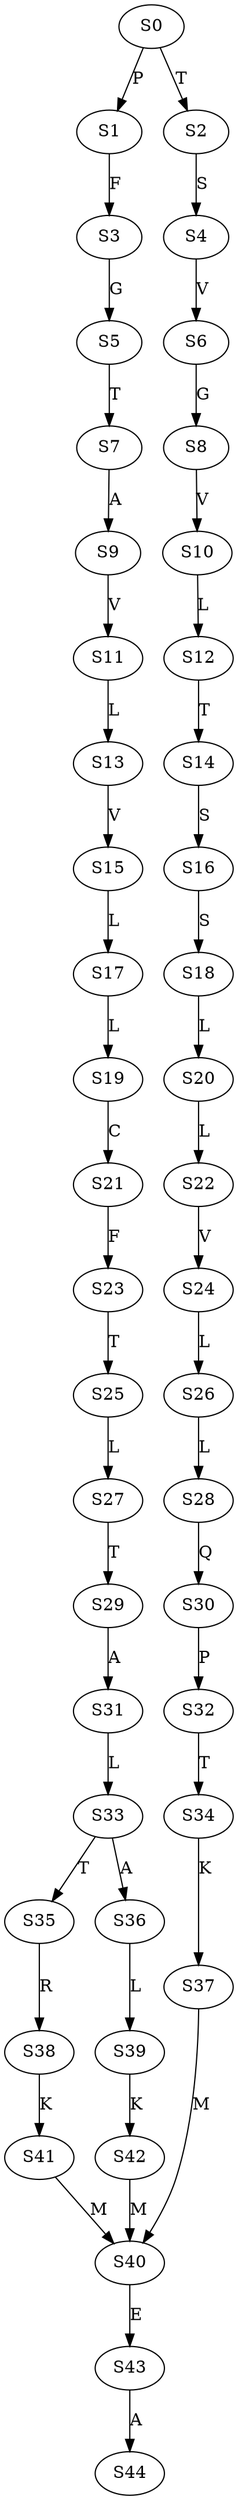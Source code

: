strict digraph  {
	S0 -> S1 [ label = P ];
	S0 -> S2 [ label = T ];
	S1 -> S3 [ label = F ];
	S2 -> S4 [ label = S ];
	S3 -> S5 [ label = G ];
	S4 -> S6 [ label = V ];
	S5 -> S7 [ label = T ];
	S6 -> S8 [ label = G ];
	S7 -> S9 [ label = A ];
	S8 -> S10 [ label = V ];
	S9 -> S11 [ label = V ];
	S10 -> S12 [ label = L ];
	S11 -> S13 [ label = L ];
	S12 -> S14 [ label = T ];
	S13 -> S15 [ label = V ];
	S14 -> S16 [ label = S ];
	S15 -> S17 [ label = L ];
	S16 -> S18 [ label = S ];
	S17 -> S19 [ label = L ];
	S18 -> S20 [ label = L ];
	S19 -> S21 [ label = C ];
	S20 -> S22 [ label = L ];
	S21 -> S23 [ label = F ];
	S22 -> S24 [ label = V ];
	S23 -> S25 [ label = T ];
	S24 -> S26 [ label = L ];
	S25 -> S27 [ label = L ];
	S26 -> S28 [ label = L ];
	S27 -> S29 [ label = T ];
	S28 -> S30 [ label = Q ];
	S29 -> S31 [ label = A ];
	S30 -> S32 [ label = P ];
	S31 -> S33 [ label = L ];
	S32 -> S34 [ label = T ];
	S33 -> S35 [ label = T ];
	S33 -> S36 [ label = A ];
	S34 -> S37 [ label = K ];
	S35 -> S38 [ label = R ];
	S36 -> S39 [ label = L ];
	S37 -> S40 [ label = M ];
	S38 -> S41 [ label = K ];
	S39 -> S42 [ label = K ];
	S40 -> S43 [ label = E ];
	S41 -> S40 [ label = M ];
	S42 -> S40 [ label = M ];
	S43 -> S44 [ label = A ];
}
